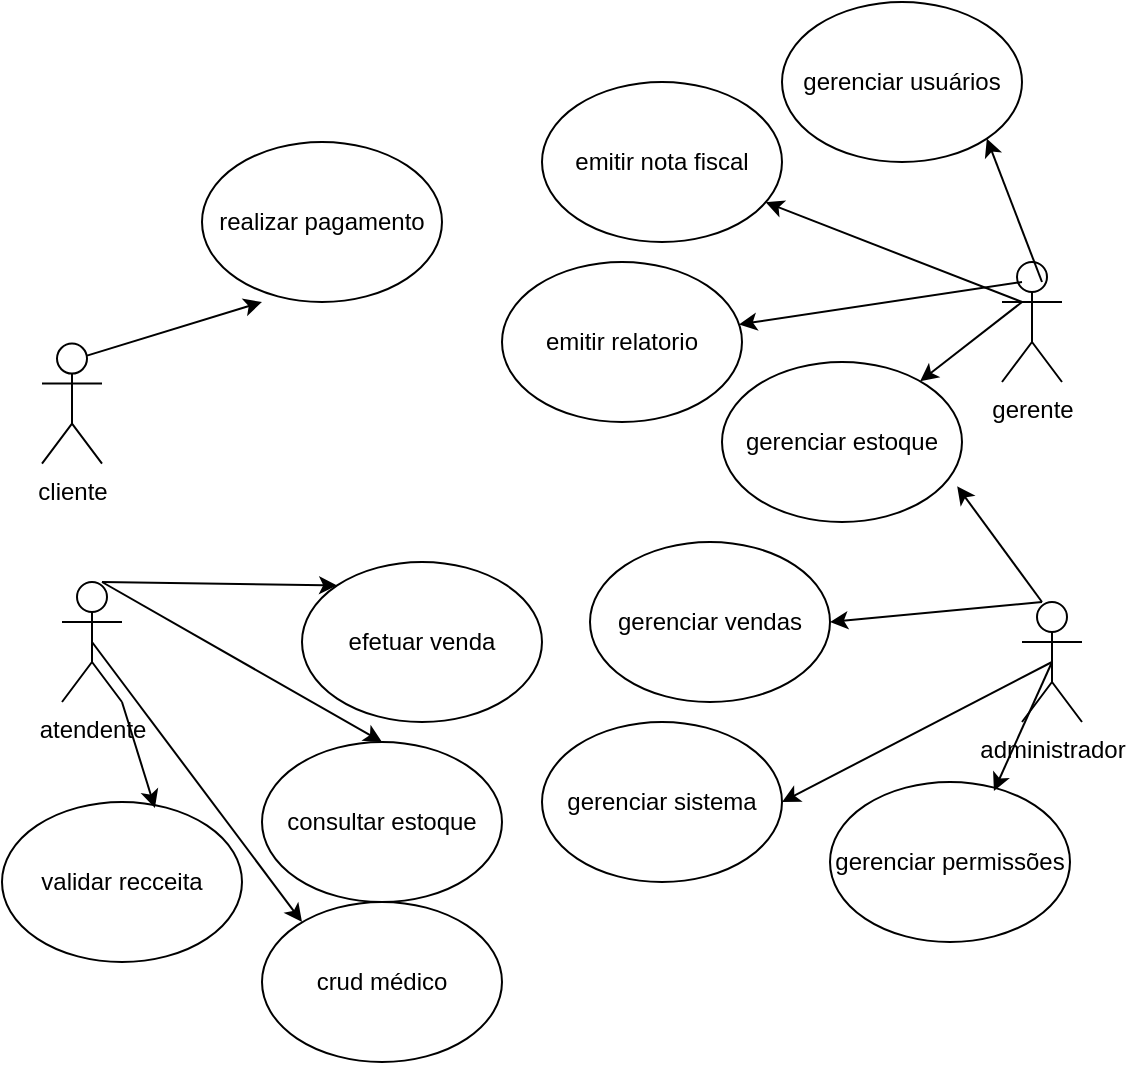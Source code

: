 <mxfile version="26.1.1" pages="2">
  <diagram name="Página-1" id="wROxsZGVEmlXnHqlSQ6z">
    <mxGraphModel dx="1035" dy="1710" grid="1" gridSize="10" guides="1" tooltips="1" connect="1" arrows="1" fold="1" page="1" pageScale="1" pageWidth="827" pageHeight="1169" math="0" shadow="0">
      <root>
        <mxCell id="0" />
        <mxCell id="1" parent="0" />
        <mxCell id="Ynb8AT1KF-mLKlfd4uaw-1" value="administrador" style="shape=umlActor;verticalLabelPosition=bottom;verticalAlign=top;html=1;outlineConnect=0;" vertex="1" parent="1">
          <mxGeometry x="630" y="290" width="30" height="60" as="geometry" />
        </mxCell>
        <mxCell id="Ynb8AT1KF-mLKlfd4uaw-2" value="gerente" style="shape=umlActor;verticalLabelPosition=bottom;verticalAlign=top;html=1;outlineConnect=0;" vertex="1" parent="1">
          <mxGeometry x="620" y="120" width="30" height="60" as="geometry" />
        </mxCell>
        <mxCell id="Ynb8AT1KF-mLKlfd4uaw-3" value="atendente" style="shape=umlActor;verticalLabelPosition=bottom;verticalAlign=top;html=1;outlineConnect=0;" vertex="1" parent="1">
          <mxGeometry x="150" y="280" width="30" height="60" as="geometry" />
        </mxCell>
        <mxCell id="Ynb8AT1KF-mLKlfd4uaw-4" value="cliente" style="shape=umlActor;verticalLabelPosition=bottom;verticalAlign=top;html=1;outlineConnect=0;" vertex="1" parent="1">
          <mxGeometry x="140" y="160.8" width="30" height="60" as="geometry" />
        </mxCell>
        <mxCell id="Ynb8AT1KF-mLKlfd4uaw-8" value="realizar pagamento" style="ellipse;whiteSpace=wrap;html=1;" vertex="1" parent="1">
          <mxGeometry x="220" y="60" width="120" height="80" as="geometry" />
        </mxCell>
        <mxCell id="Ynb8AT1KF-mLKlfd4uaw-9" value="consultar estoque" style="ellipse;whiteSpace=wrap;html=1;" vertex="1" parent="1">
          <mxGeometry x="250" y="360" width="120" height="80" as="geometry" />
        </mxCell>
        <mxCell id="Ynb8AT1KF-mLKlfd4uaw-11" value="efetuar venda" style="ellipse;whiteSpace=wrap;html=1;" vertex="1" parent="1">
          <mxGeometry x="270" y="270" width="120" height="80" as="geometry" />
        </mxCell>
        <mxCell id="Ynb8AT1KF-mLKlfd4uaw-12" value="emitir nota fiscal" style="ellipse;whiteSpace=wrap;html=1;" vertex="1" parent="1">
          <mxGeometry x="390" y="30" width="120" height="80" as="geometry" />
        </mxCell>
        <mxCell id="Ynb8AT1KF-mLKlfd4uaw-13" value="gerenciar estoque" style="ellipse;whiteSpace=wrap;html=1;" vertex="1" parent="1">
          <mxGeometry x="480" y="170" width="120" height="80" as="geometry" />
        </mxCell>
        <mxCell id="Ynb8AT1KF-mLKlfd4uaw-14" value="gerenciar vendas" style="ellipse;whiteSpace=wrap;html=1;" vertex="1" parent="1">
          <mxGeometry x="414" y="260" width="120" height="80" as="geometry" />
        </mxCell>
        <mxCell id="Ynb8AT1KF-mLKlfd4uaw-15" value="emitir relatorio" style="ellipse;whiteSpace=wrap;html=1;" vertex="1" parent="1">
          <mxGeometry x="370" y="120" width="120" height="80" as="geometry" />
        </mxCell>
        <mxCell id="Ynb8AT1KF-mLKlfd4uaw-16" value="gerenciar usuários" style="ellipse;whiteSpace=wrap;html=1;" vertex="1" parent="1">
          <mxGeometry x="510" y="-10" width="120" height="80" as="geometry" />
        </mxCell>
        <mxCell id="Ynb8AT1KF-mLKlfd4uaw-17" value="gerenciar sistema" style="ellipse;whiteSpace=wrap;html=1;" vertex="1" parent="1">
          <mxGeometry x="390" y="350" width="120" height="80" as="geometry" />
        </mxCell>
        <mxCell id="Ynb8AT1KF-mLKlfd4uaw-18" value="gerenciar permissões" style="ellipse;whiteSpace=wrap;html=1;" vertex="1" parent="1">
          <mxGeometry x="534" y="380" width="120" height="80" as="geometry" />
        </mxCell>
        <mxCell id="Ynb8AT1KF-mLKlfd4uaw-21" value="" style="endArrow=classic;html=1;rounded=0;entryX=0.25;entryY=1;entryDx=0;entryDy=0;entryPerimeter=0;exitX=0.75;exitY=0.1;exitDx=0;exitDy=0;exitPerimeter=0;" edge="1" parent="1" source="Ynb8AT1KF-mLKlfd4uaw-4" target="Ynb8AT1KF-mLKlfd4uaw-8">
          <mxGeometry width="50" height="50" relative="1" as="geometry">
            <mxPoint x="230" y="180.8" as="sourcePoint" />
            <mxPoint x="257.8" y="160.0" as="targetPoint" />
          </mxGeometry>
        </mxCell>
        <mxCell id="Ynb8AT1KF-mLKlfd4uaw-28" value="" style="endArrow=classic;html=1;rounded=0;entryX=0;entryY=0;entryDx=0;entryDy=0;" edge="1" parent="1" target="Ynb8AT1KF-mLKlfd4uaw-11">
          <mxGeometry width="50" height="50" relative="1" as="geometry">
            <mxPoint x="170" y="280" as="sourcePoint" />
            <mxPoint x="220" y="230" as="targetPoint" />
          </mxGeometry>
        </mxCell>
        <mxCell id="Ynb8AT1KF-mLKlfd4uaw-30" value="" style="endArrow=classic;html=1;rounded=0;entryX=0.5;entryY=0;entryDx=0;entryDy=0;" edge="1" parent="1" target="Ynb8AT1KF-mLKlfd4uaw-9">
          <mxGeometry width="50" height="50" relative="1" as="geometry">
            <mxPoint x="170" y="280" as="sourcePoint" />
            <mxPoint x="220" y="230" as="targetPoint" />
          </mxGeometry>
        </mxCell>
        <mxCell id="Ynb8AT1KF-mLKlfd4uaw-32" value="" style="endArrow=classic;html=1;rounded=0;entryX=1;entryY=1;entryDx=0;entryDy=0;" edge="1" parent="1" target="Ynb8AT1KF-mLKlfd4uaw-16">
          <mxGeometry width="50" height="50" relative="1" as="geometry">
            <mxPoint x="640" y="130" as="sourcePoint" />
            <mxPoint x="690" y="80" as="targetPoint" />
          </mxGeometry>
        </mxCell>
        <mxCell id="Ynb8AT1KF-mLKlfd4uaw-33" value="" style="endArrow=classic;html=1;rounded=0;" edge="1" parent="1" target="Ynb8AT1KF-mLKlfd4uaw-12">
          <mxGeometry width="50" height="50" relative="1" as="geometry">
            <mxPoint x="630" y="140" as="sourcePoint" />
            <mxPoint x="680" y="90" as="targetPoint" />
          </mxGeometry>
        </mxCell>
        <mxCell id="Ynb8AT1KF-mLKlfd4uaw-34" value="" style="endArrow=classic;html=1;rounded=0;" edge="1" parent="1" target="Ynb8AT1KF-mLKlfd4uaw-15">
          <mxGeometry width="50" height="50" relative="1" as="geometry">
            <mxPoint x="630" y="130" as="sourcePoint" />
            <mxPoint x="680" y="80" as="targetPoint" />
          </mxGeometry>
        </mxCell>
        <mxCell id="Ynb8AT1KF-mLKlfd4uaw-35" value="" style="endArrow=classic;html=1;rounded=0;" edge="1" parent="1" target="Ynb8AT1KF-mLKlfd4uaw-13">
          <mxGeometry width="50" height="50" relative="1" as="geometry">
            <mxPoint x="630" y="140" as="sourcePoint" />
            <mxPoint x="680" y="90" as="targetPoint" />
          </mxGeometry>
        </mxCell>
        <mxCell id="Ynb8AT1KF-mLKlfd4uaw-36" value="" style="endArrow=classic;html=1;rounded=0;entryX=0.98;entryY=0.777;entryDx=0;entryDy=0;entryPerimeter=0;" edge="1" parent="1" target="Ynb8AT1KF-mLKlfd4uaw-13">
          <mxGeometry width="50" height="50" relative="1" as="geometry">
            <mxPoint x="640" y="290" as="sourcePoint" />
            <mxPoint x="690" y="240" as="targetPoint" />
          </mxGeometry>
        </mxCell>
        <mxCell id="Ynb8AT1KF-mLKlfd4uaw-37" value="" style="endArrow=classic;html=1;rounded=0;entryX=1;entryY=0.5;entryDx=0;entryDy=0;" edge="1" parent="1" target="Ynb8AT1KF-mLKlfd4uaw-14">
          <mxGeometry width="50" height="50" relative="1" as="geometry">
            <mxPoint x="640" y="290" as="sourcePoint" />
            <mxPoint x="690" y="240" as="targetPoint" />
          </mxGeometry>
        </mxCell>
        <mxCell id="Ynb8AT1KF-mLKlfd4uaw-38" value="" style="endArrow=classic;html=1;rounded=0;entryX=1;entryY=0.5;entryDx=0;entryDy=0;exitX=0.5;exitY=0.5;exitDx=0;exitDy=0;exitPerimeter=0;" edge="1" parent="1" source="Ynb8AT1KF-mLKlfd4uaw-1" target="Ynb8AT1KF-mLKlfd4uaw-17">
          <mxGeometry width="50" height="50" relative="1" as="geometry">
            <mxPoint x="645" y="269.289" as="sourcePoint" />
            <mxPoint x="645" y="219.289" as="targetPoint" />
          </mxGeometry>
        </mxCell>
        <mxCell id="Ynb8AT1KF-mLKlfd4uaw-39" value="" style="endArrow=classic;html=1;rounded=0;entryX=0.683;entryY=0.057;entryDx=0;entryDy=0;entryPerimeter=0;exitX=0.5;exitY=0.5;exitDx=0;exitDy=0;exitPerimeter=0;" edge="1" parent="1" source="Ynb8AT1KF-mLKlfd4uaw-1" target="Ynb8AT1KF-mLKlfd4uaw-18">
          <mxGeometry width="50" height="50" relative="1" as="geometry">
            <mxPoint x="640" y="330" as="sourcePoint" />
            <mxPoint x="690" y="280" as="targetPoint" />
          </mxGeometry>
        </mxCell>
        <mxCell id="Ynb8AT1KF-mLKlfd4uaw-40" value="validar recceita" style="ellipse;whiteSpace=wrap;html=1;" vertex="1" parent="1">
          <mxGeometry x="120" y="390" width="120" height="80" as="geometry" />
        </mxCell>
        <mxCell id="Ynb8AT1KF-mLKlfd4uaw-41" value="" style="endArrow=classic;html=1;rounded=0;entryX=0.637;entryY=0.037;entryDx=0;entryDy=0;entryPerimeter=0;" edge="1" parent="1" target="Ynb8AT1KF-mLKlfd4uaw-40">
          <mxGeometry width="50" height="50" relative="1" as="geometry">
            <mxPoint x="180" y="340" as="sourcePoint" />
            <mxPoint x="230" y="290" as="targetPoint" />
          </mxGeometry>
        </mxCell>
        <mxCell id="QTn3faf20NsbDTCO7akl-4" value="" style="endArrow=classic;html=1;rounded=0;exitX=0.5;exitY=0.5;exitDx=0;exitDy=0;exitPerimeter=0;" edge="1" parent="1" source="Ynb8AT1KF-mLKlfd4uaw-3">
          <mxGeometry width="50" height="50" relative="1" as="geometry">
            <mxPoint x="160" y="310" as="sourcePoint" />
            <mxPoint x="270" y="450" as="targetPoint" />
          </mxGeometry>
        </mxCell>
        <mxCell id="QTn3faf20NsbDTCO7akl-5" value="crud médico" style="ellipse;whiteSpace=wrap;html=1;" vertex="1" parent="1">
          <mxGeometry x="250" y="440" width="120" height="80" as="geometry" />
        </mxCell>
      </root>
    </mxGraphModel>
  </diagram>
  <diagram id="AFkSIBsID2ljgIRu77_d" name="Página-2">
    <mxGraphModel dx="1035" dy="541" grid="1" gridSize="10" guides="1" tooltips="1" connect="1" arrows="1" fold="1" page="1" pageScale="1" pageWidth="827" pageHeight="1169" math="0" shadow="0">
      <root>
        <mxCell id="0" />
        <mxCell id="1" parent="0" />
        <mxCell id="E3KpHw5BUl_x4fMCduPc-61" value="&lt;p style=&quot;margin:0px;margin-top:4px;text-align:center;&quot;&gt;&lt;b&gt;Cliente&lt;/b&gt;&lt;/p&gt;&lt;hr size=&quot;1&quot; style=&quot;border-style:solid;&quot;&gt;&lt;p style=&quot;margin:0px;margin-left:4px;&quot;&gt;+ realizarPagamento;int&lt;br&gt;&lt;br&gt;&lt;/p&gt;&lt;hr size=&quot;1&quot; style=&quot;border-style:solid;&quot;&gt;&lt;p style=&quot;margin:0px;margin-left:4px;&quot;&gt;&lt;br&gt;+ ComprarMedicamento():&lt;br&gt;&lt;br&gt;&lt;/p&gt;" style="verticalAlign=top;align=left;overflow=fill;html=1;whiteSpace=wrap;" vertex="1" parent="1">
          <mxGeometry x="50" y="70" width="160" height="110" as="geometry" />
        </mxCell>
        <mxCell id="E3KpHw5BUl_x4fMCduPc-62" value="&lt;p style=&quot;margin:0px;margin-top:4px;text-align:center;&quot;&gt;&lt;b&gt;farmácia&lt;/b&gt;&lt;/p&gt;&lt;hr size=&quot;1&quot; style=&quot;border-style:solid;&quot;&gt;&lt;p style=&quot;margin:0px;margin-left:4px;&quot;&gt;+ id: int&lt;br&gt;+ nome: string&lt;/p&gt;&lt;hr size=&quot;1&quot; style=&quot;border-style:solid;&quot;&gt;&lt;p style=&quot;margin:0px;margin-left:4px;&quot;&gt;+ enviarMedicamento():&lt;/p&gt;" style="verticalAlign=top;align=left;overflow=fill;html=1;whiteSpace=wrap;" vertex="1" parent="1">
          <mxGeometry x="280" y="390" width="160" height="90" as="geometry" />
        </mxCell>
        <mxCell id="E3KpHw5BUl_x4fMCduPc-63" value="&lt;p style=&quot;margin:0px;margin-top:4px;text-align:center;&quot;&gt;&lt;b&gt;Estoque&lt;/b&gt;&lt;/p&gt;&lt;hr size=&quot;1&quot; style=&quot;border-style:solid;&quot;&gt;&lt;p style=&quot;margin:0px;margin-left:4px;&quot;&gt;+ medicamentos: list&lt;br&gt;+ quantidade: int&lt;/p&gt;&lt;hr size=&quot;1&quot; style=&quot;border-style:solid;&quot;&gt;&lt;p style=&quot;margin:0px;margin-left:4px;&quot;&gt;&lt;br&gt;&lt;/p&gt;" style="verticalAlign=top;align=left;overflow=fill;html=1;whiteSpace=wrap;" vertex="1" parent="1">
          <mxGeometry x="460" y="80" width="160" height="65" as="geometry" />
        </mxCell>
        <mxCell id="E3KpHw5BUl_x4fMCduPc-64" value="&lt;p style=&quot;margin:0px;margin-top:4px;text-align:center;&quot;&gt;&lt;b&gt;Atendente&lt;/b&gt;&lt;/p&gt;&lt;hr size=&quot;1&quot; style=&quot;border-style:solid;&quot;&gt;&lt;p style=&quot;margin:0px;margin-left:4px;&quot;&gt;+ id: int&lt;br&gt;+ nome: string&lt;br&gt;+ endereço: string&lt;br&gt;+ email: string&lt;br&gt;+ receitaUsuário: byte&lt;/p&gt;&lt;hr size=&quot;1&quot; style=&quot;border-style:solid;&quot;&gt;&lt;p style=&quot;margin:0px;margin-left:4px;&quot;&gt;+ verificarReceita():&amp;nbsp;&lt;br&gt;+ consultarPendencias():&lt;br&gt;+ consultarEstoque():&lt;br&gt;+ crud médico():&lt;/p&gt;" style="verticalAlign=top;align=left;overflow=fill;html=1;whiteSpace=wrap;" vertex="1" parent="1">
          <mxGeometry x="480" y="328" width="160" height="180" as="geometry" />
        </mxCell>
        <mxCell id="E3KpHw5BUl_x4fMCduPc-65" value="&lt;p style=&quot;margin:0px;margin-top:4px;text-align:center;&quot;&gt;&lt;b&gt;Medicamento&lt;/b&gt;&lt;/p&gt;&lt;hr size=&quot;1&quot; style=&quot;border-style:solid;&quot;&gt;&lt;p style=&quot;margin:0px;margin-left:4px;&quot;&gt;+ id: int&lt;br&gt;+ nome: string&lt;br&gt;+ bula: string&lt;br&gt;+ quantidade: int&lt;br&gt;+ receitaUsuário: byte&lt;/p&gt;&lt;hr size=&quot;1&quot; style=&quot;border-style:solid;&quot;&gt;&lt;p style=&quot;margin:0px;margin-left:4px;&quot;&gt;&lt;br&gt;&lt;/p&gt;" style="verticalAlign=top;align=left;overflow=fill;html=1;whiteSpace=wrap;" vertex="1" parent="1">
          <mxGeometry x="270" y="80" width="160" height="110" as="geometry" />
        </mxCell>
        <mxCell id="P-1ofHcxla0r7KEcHBdb-1" value="compra" style="swimlane;fontStyle=1;align=center;verticalAlign=top;childLayout=stackLayout;horizontal=1;startSize=26;horizontalStack=0;resizeParent=1;resizeParentMax=0;resizeLast=0;collapsible=1;marginBottom=0;whiteSpace=wrap;html=1;" vertex="1" parent="1">
          <mxGeometry x="40" y="350" width="160" height="118" as="geometry" />
        </mxCell>
        <mxCell id="P-1ofHcxla0r7KEcHBdb-2" value="+ id: int&lt;br&gt;+ medicamento: string&lt;br&gt;+ quantidade: int&lt;br&gt;+ data: date&lt;br&gt;+ valor total: int" style="text;strokeColor=none;fillColor=none;align=left;verticalAlign=top;spacingLeft=4;spacingRight=4;overflow=hidden;rotatable=0;points=[[0,0.5],[1,0.5]];portConstraint=eastwest;whiteSpace=wrap;html=1;" vertex="1" parent="P-1ofHcxla0r7KEcHBdb-1">
          <mxGeometry y="26" width="160" height="84" as="geometry" />
        </mxCell>
        <mxCell id="P-1ofHcxla0r7KEcHBdb-3" value="" style="line;strokeWidth=1;fillColor=none;align=left;verticalAlign=middle;spacingTop=-1;spacingLeft=3;spacingRight=3;rotatable=0;labelPosition=right;points=[];portConstraint=eastwest;strokeColor=inherit;" vertex="1" parent="P-1ofHcxla0r7KEcHBdb-1">
          <mxGeometry y="110" width="160" height="8" as="geometry" />
        </mxCell>
        <mxCell id="P-1ofHcxla0r7KEcHBdb-5" value="pagamento" style="swimlane;fontStyle=1;align=center;verticalAlign=top;childLayout=stackLayout;horizontal=1;startSize=26;horizontalStack=0;resizeParent=1;resizeParentMax=0;resizeLast=0;collapsible=1;marginBottom=0;whiteSpace=wrap;html=1;" vertex="1" parent="1">
          <mxGeometry x="255" y="250" width="190" height="78" as="geometry" />
        </mxCell>
        <mxCell id="P-1ofHcxla0r7KEcHBdb-6" value="+ valor: int&lt;br&gt;+ formasDePagamento: string" style="text;strokeColor=none;fillColor=none;align=left;verticalAlign=top;spacingLeft=4;spacingRight=4;overflow=hidden;rotatable=0;points=[[0,0.5],[1,0.5]];portConstraint=eastwest;whiteSpace=wrap;html=1;" vertex="1" parent="P-1ofHcxla0r7KEcHBdb-5">
          <mxGeometry y="26" width="190" height="44" as="geometry" />
        </mxCell>
        <mxCell id="P-1ofHcxla0r7KEcHBdb-7" value="" style="line;strokeWidth=1;fillColor=none;align=left;verticalAlign=middle;spacingTop=-1;spacingLeft=3;spacingRight=3;rotatable=0;labelPosition=right;points=[];portConstraint=eastwest;strokeColor=inherit;" vertex="1" parent="P-1ofHcxla0r7KEcHBdb-5">
          <mxGeometry y="70" width="190" height="8" as="geometry" />
        </mxCell>
        <mxCell id="En65stmiZD58TwzZgk6E-1" value="&lt;p style=&quot;margin:0px;margin-top:4px;text-align:center;&quot;&gt;&lt;b&gt;Gerente&lt;/b&gt;&lt;/p&gt;&lt;hr size=&quot;1&quot; style=&quot;border-style:solid;&quot;&gt;&lt;p style=&quot;margin:0px;margin-left:4px;&quot;&gt;&lt;/p&gt;&lt;p style=&quot;margin:0px;margin-left:4px;&quot;&gt;+ gerenciarUsuário():&lt;br&gt;+ gerenciarEstoque():&lt;br&gt;+ emitirRelatório():&lt;br&gt;+ emitirNotaFiscal():&lt;br&gt;&lt;br&gt;&lt;/p&gt;" style="verticalAlign=top;align=left;overflow=fill;html=1;whiteSpace=wrap;" vertex="1" parent="1">
          <mxGeometry x="650" y="90" width="160" height="120" as="geometry" />
        </mxCell>
        <mxCell id="6_cP0PZ5g_mWI9k7SxUx-1" value="&lt;p style=&quot;margin:0px;margin-top:4px;text-align:center;&quot;&gt;&lt;b&gt;Administrador&lt;/b&gt;&lt;/p&gt;&lt;hr size=&quot;1&quot; style=&quot;border-style:solid;&quot;&gt;&lt;p style=&quot;margin:0px;margin-left:4px;&quot;&gt;+ gerenciarVendas():&lt;/p&gt;&lt;p style=&quot;margin:0px;margin-left:4px;&quot;&gt;+ gerenciarSistema():&lt;br&gt;+ gerenciarPermissões():&lt;/p&gt;" style="verticalAlign=top;align=left;overflow=fill;html=1;whiteSpace=wrap;" vertex="1" parent="1">
          <mxGeometry x="660" y="250" width="160" height="90" as="geometry" />
        </mxCell>
        <mxCell id="0Il4uFHmG_ujsT85mdGC-1" value="" style="endArrow=classic;html=1;rounded=0;entryX=0.5;entryY=0;entryDx=0;entryDy=0;exitX=0.435;exitY=0.988;exitDx=0;exitDy=0;exitPerimeter=0;" edge="1" parent="1" source="E3KpHw5BUl_x4fMCduPc-61" target="P-1ofHcxla0r7KEcHBdb-1">
          <mxGeometry width="50" height="50" relative="1" as="geometry">
            <mxPoint x="120" y="270" as="sourcePoint" />
            <mxPoint x="170" y="220" as="targetPoint" />
          </mxGeometry>
        </mxCell>
        <mxCell id="0Il4uFHmG_ujsT85mdGC-2" value="" style="endArrow=classic;html=1;rounded=0;entryX=1;entryY=0.5;entryDx=0;entryDy=0;" edge="1" parent="1" target="E3KpHw5BUl_x4fMCduPc-63">
          <mxGeometry width="50" height="50" relative="1" as="geometry">
            <mxPoint x="650" y="120" as="sourcePoint" />
            <mxPoint x="700" y="70" as="targetPoint" />
          </mxGeometry>
        </mxCell>
        <mxCell id="0Il4uFHmG_ujsT85mdGC-3" value="" style="endArrow=classic;html=1;rounded=0;entryX=0.003;entryY=0.106;entryDx=0;entryDy=0;entryPerimeter=0;" edge="1" parent="1" target="P-1ofHcxla0r7KEcHBdb-6">
          <mxGeometry width="50" height="50" relative="1" as="geometry">
            <mxPoint x="210" y="260" as="sourcePoint" />
            <mxPoint x="260" y="210" as="targetPoint" />
          </mxGeometry>
        </mxCell>
        <mxCell id="0Il4uFHmG_ujsT85mdGC-5" value="" style="endArrow=classic;html=1;rounded=0;entryX=0.25;entryY=1;entryDx=0;entryDy=0;" edge="1" parent="1" target="E3KpHw5BUl_x4fMCduPc-63">
          <mxGeometry width="50" height="50" relative="1" as="geometry">
            <mxPoint x="520" y="330" as="sourcePoint" />
            <mxPoint x="570" y="280" as="targetPoint" />
          </mxGeometry>
        </mxCell>
        <mxCell id="0Il4uFHmG_ujsT85mdGC-6" value="" style="endArrow=classic;html=1;rounded=0;entryX=1.027;entryY=-0.073;entryDx=0;entryDy=0;entryPerimeter=0;" edge="1" parent="1" target="P-1ofHcxla0r7KEcHBdb-6">
          <mxGeometry width="50" height="50" relative="1" as="geometry">
            <mxPoint x="650" y="190" as="sourcePoint" />
            <mxPoint x="700" y="140" as="targetPoint" />
          </mxGeometry>
        </mxCell>
        <mxCell id="0Il4uFHmG_ujsT85mdGC-8" value="" style="endArrow=classic;html=1;rounded=0;entryX=0.75;entryY=1;entryDx=0;entryDy=0;" edge="1" parent="1" target="E3KpHw5BUl_x4fMCduPc-61">
          <mxGeometry width="50" height="50" relative="1" as="geometry">
            <mxPoint x="280" y="390" as="sourcePoint" />
            <mxPoint x="330" y="340" as="targetPoint" />
          </mxGeometry>
        </mxCell>
        <mxCell id="0Il4uFHmG_ujsT85mdGC-10" value="" style="endArrow=classic;html=1;rounded=0;entryX=1;entryY=1;entryDx=0;entryDy=0;" edge="1" parent="1" target="E3KpHw5BUl_x4fMCduPc-65">
          <mxGeometry width="50" height="50" relative="1" as="geometry">
            <mxPoint x="660" y="250" as="sourcePoint" />
            <mxPoint x="710" y="200" as="targetPoint" />
          </mxGeometry>
        </mxCell>
        <mxCell id="1QFQPfwyf16I3XE7TKUD-1" value="&lt;p style=&quot;margin:0px;margin-top:4px;text-align:center;&quot;&gt;&lt;b&gt;Medico&lt;/b&gt;&lt;/p&gt;&lt;hr size=&quot;1&quot; style=&quot;border-style:solid;&quot;&gt;&lt;p style=&quot;margin:0px;margin-left:4px;&quot;&gt;+ field: Type&lt;/p&gt;&lt;hr size=&quot;1&quot; style=&quot;border-style:solid;&quot;&gt;&lt;p style=&quot;margin:0px;margin-left:4px;&quot;&gt;+ method(): Type&lt;/p&gt;" style="verticalAlign=top;align=left;overflow=fill;html=1;whiteSpace=wrap;" vertex="1" parent="1">
          <mxGeometry x="690" y="360" width="160" height="90" as="geometry" />
        </mxCell>
      </root>
    </mxGraphModel>
  </diagram>
</mxfile>
